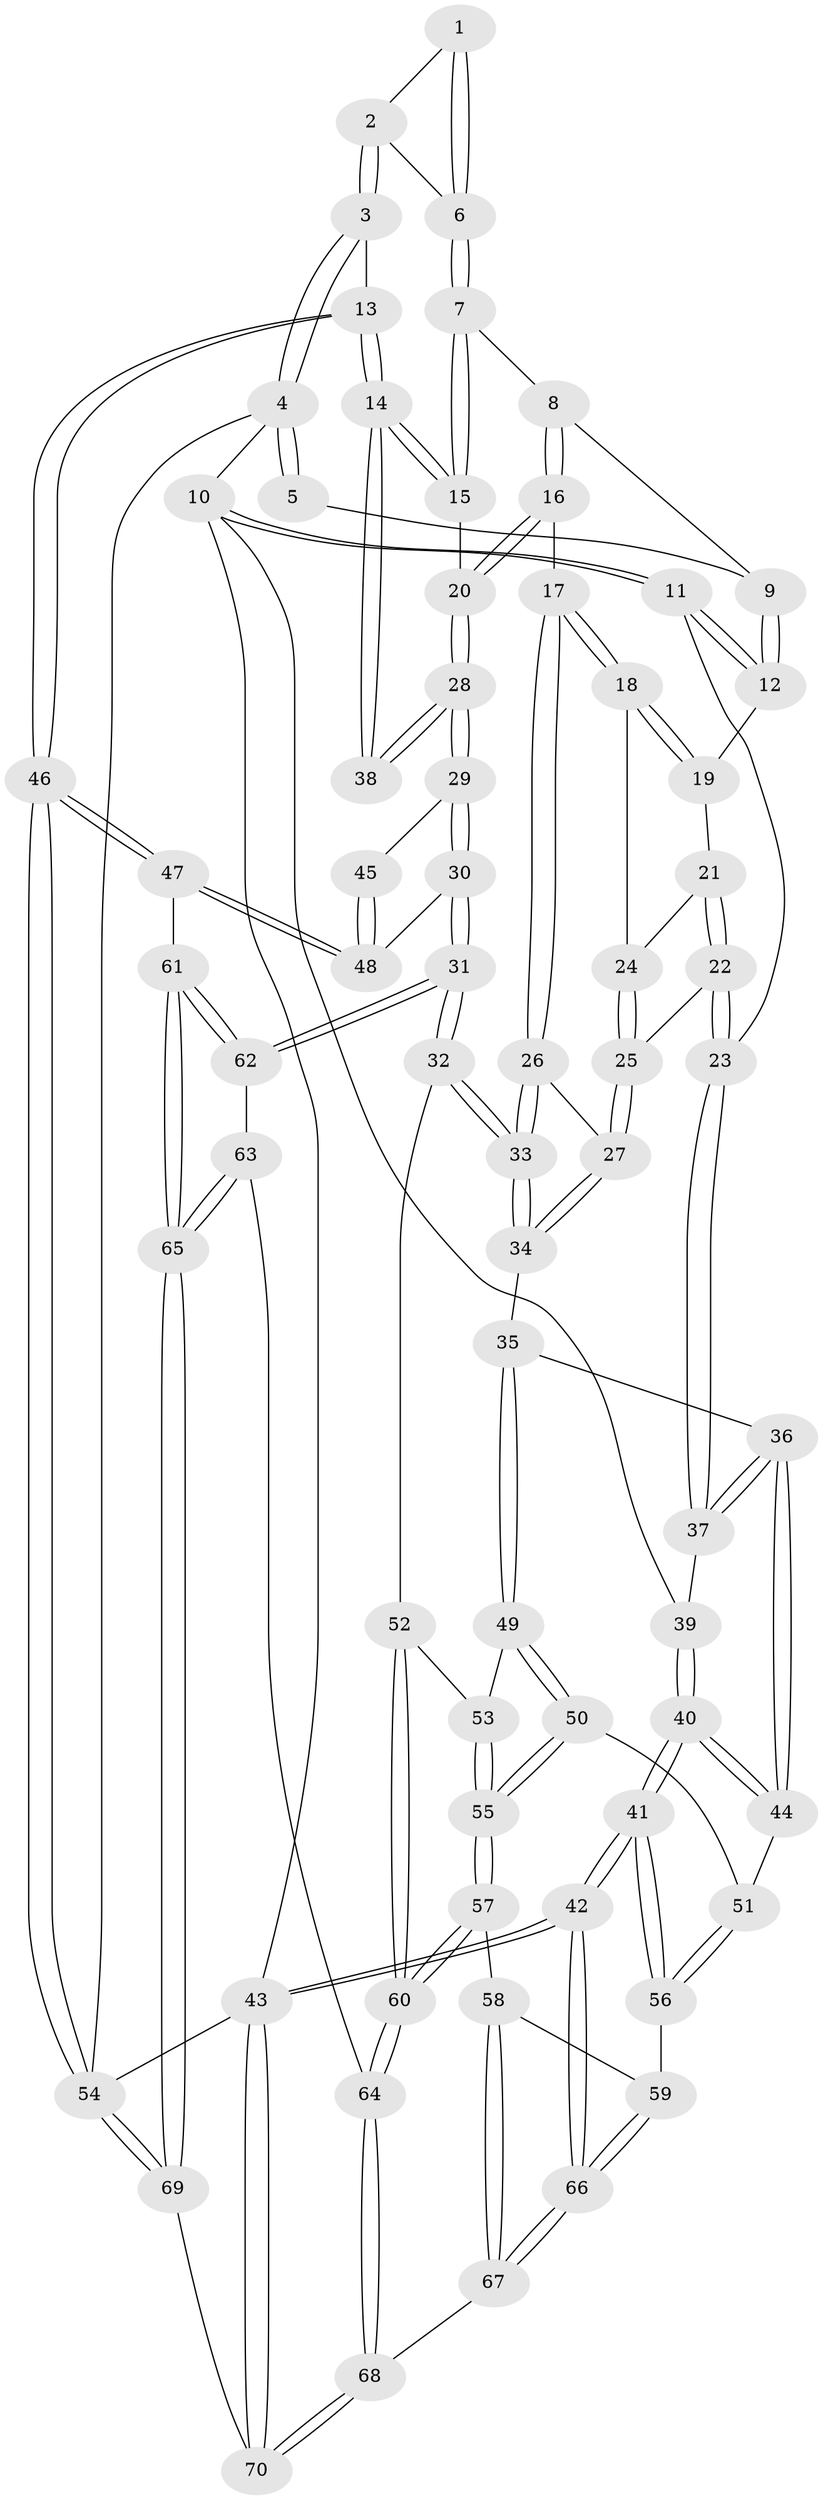 // coarse degree distribution, {3: 0.17073170731707318, 4: 0.43902439024390244, 7: 0.024390243902439025, 5: 0.2926829268292683, 6: 0.04878048780487805, 2: 0.024390243902439025}
// Generated by graph-tools (version 1.1) at 2025/24/03/03/25 07:24:39]
// undirected, 70 vertices, 172 edges
graph export_dot {
graph [start="1"]
  node [color=gray90,style=filled];
  1 [pos="+0.9353262429319862+0"];
  2 [pos="+1+0.06605705376787535"];
  3 [pos="+1+0.06529965698024773"];
  4 [pos="+1+0"];
  5 [pos="+0.8613096268353203+0"];
  6 [pos="+0.9413135193896082+0.09106077239717413"];
  7 [pos="+0.8995862294304849+0.12901460581317703"];
  8 [pos="+0.8045576802945006+0.06950330435990099"];
  9 [pos="+0.7163756469084411+0"];
  10 [pos="+0+0"];
  11 [pos="+0.20975276398894813+0"];
  12 [pos="+0.3904671901563222+0"];
  13 [pos="+1+0.33906276453867995"];
  14 [pos="+1+0.3380177268528885"];
  15 [pos="+0.9117718136494813+0.16757854336437988"];
  16 [pos="+0.6942254954753818+0.227823725357286"];
  17 [pos="+0.6791260829899058+0.22888191113148823"];
  18 [pos="+0.662710985725587+0.21633714908875384"];
  19 [pos="+0.4689528356802596+0"];
  20 [pos="+0.8080105927765711+0.29645738674259414"];
  21 [pos="+0.4885979640443222+0.18938295886437626"];
  22 [pos="+0.4333022640910563+0.2920007981877818"];
  23 [pos="+0.2845256400157429+0.30298736034300866"];
  24 [pos="+0.5163828938668575+0.2612147400305674"];
  25 [pos="+0.5012286763856605+0.3072607445449756"];
  26 [pos="+0.6600557702565656+0.26621170716336917"];
  27 [pos="+0.5194893437671415+0.33425146015093166"];
  28 [pos="+0.8323199654150351+0.34976038274858257"];
  29 [pos="+0.7529030417994612+0.552155894778572"];
  30 [pos="+0.7473844393389975+0.561133365222135"];
  31 [pos="+0.6836993861026799+0.5771417103744739"];
  32 [pos="+0.6581471354394622+0.5665831726613038"];
  33 [pos="+0.6270068055573487+0.5201833727380912"];
  34 [pos="+0.5246849941790204+0.44571449062784185"];
  35 [pos="+0.3275603261571015+0.4360884909404899"];
  36 [pos="+0.27718924444475207+0.401638193704495"];
  37 [pos="+0.27141114390835613+0.37557092101750655"];
  38 [pos="+1+0.35188444742261327"];
  39 [pos="+0+0.32823018197831016"];
  40 [pos="+0+0.600814886722689"];
  41 [pos="+0+0.6999911471070233"];
  42 [pos="+0+1"];
  43 [pos="+0+1"];
  44 [pos="+0.15132149007725285+0.5564937133437129"];
  45 [pos="+1+0.42409402943877444"];
  46 [pos="+1+0.7365688268624775"];
  47 [pos="+1+0.7357594144306284"];
  48 [pos="+0.8699025052101046+0.6244698582818167"];
  49 [pos="+0.3710742662197527+0.5740254598128657"];
  50 [pos="+0.28200841066469495+0.6604382893480183"];
  51 [pos="+0.22975555936690742+0.6587311260927999"];
  52 [pos="+0.5147723760052988+0.635916254640178"];
  53 [pos="+0.4387062193862517+0.6239003551433934"];
  54 [pos="+1+1"];
  55 [pos="+0.35095518013948257+0.7215469993625397"];
  56 [pos="+0.2040388405561418+0.7555026727293389"];
  57 [pos="+0.357503656828932+0.7528370645536979"];
  58 [pos="+0.25053927346144444+0.8179658331500664"];
  59 [pos="+0.22037996738109042+0.8019532994180242"];
  60 [pos="+0.45342437274391645+0.816474050711277"];
  61 [pos="+0.821825890823596+0.9105376076999314"];
  62 [pos="+0.6836227555589234+0.5813709383760235"];
  63 [pos="+0.6271228182835548+0.8006851350754208"];
  64 [pos="+0.47482968980270746+0.8785826304782959"];
  65 [pos="+0.7872346688609162+0.9671297976277774"];
  66 [pos="+0+1"];
  67 [pos="+0.2971544076547839+0.9124875981265069"];
  68 [pos="+0.44879778988427105+0.9864569219829151"];
  69 [pos="+0.7494870521451441+1"];
  70 [pos="+0.5053176331776428+1"];
  1 -- 2;
  1 -- 6;
  1 -- 6;
  2 -- 3;
  2 -- 3;
  2 -- 6;
  3 -- 4;
  3 -- 4;
  3 -- 13;
  4 -- 5;
  4 -- 5;
  4 -- 10;
  4 -- 54;
  5 -- 9;
  6 -- 7;
  6 -- 7;
  7 -- 8;
  7 -- 15;
  7 -- 15;
  8 -- 9;
  8 -- 16;
  8 -- 16;
  9 -- 12;
  9 -- 12;
  10 -- 11;
  10 -- 11;
  10 -- 39;
  10 -- 43;
  11 -- 12;
  11 -- 12;
  11 -- 23;
  12 -- 19;
  13 -- 14;
  13 -- 14;
  13 -- 46;
  13 -- 46;
  14 -- 15;
  14 -- 15;
  14 -- 38;
  14 -- 38;
  15 -- 20;
  16 -- 17;
  16 -- 20;
  16 -- 20;
  17 -- 18;
  17 -- 18;
  17 -- 26;
  17 -- 26;
  18 -- 19;
  18 -- 19;
  18 -- 24;
  19 -- 21;
  20 -- 28;
  20 -- 28;
  21 -- 22;
  21 -- 22;
  21 -- 24;
  22 -- 23;
  22 -- 23;
  22 -- 25;
  23 -- 37;
  23 -- 37;
  24 -- 25;
  24 -- 25;
  25 -- 27;
  25 -- 27;
  26 -- 27;
  26 -- 33;
  26 -- 33;
  27 -- 34;
  27 -- 34;
  28 -- 29;
  28 -- 29;
  28 -- 38;
  28 -- 38;
  29 -- 30;
  29 -- 30;
  29 -- 45;
  30 -- 31;
  30 -- 31;
  30 -- 48;
  31 -- 32;
  31 -- 32;
  31 -- 62;
  31 -- 62;
  32 -- 33;
  32 -- 33;
  32 -- 52;
  33 -- 34;
  33 -- 34;
  34 -- 35;
  35 -- 36;
  35 -- 49;
  35 -- 49;
  36 -- 37;
  36 -- 37;
  36 -- 44;
  36 -- 44;
  37 -- 39;
  39 -- 40;
  39 -- 40;
  40 -- 41;
  40 -- 41;
  40 -- 44;
  40 -- 44;
  41 -- 42;
  41 -- 42;
  41 -- 56;
  41 -- 56;
  42 -- 43;
  42 -- 43;
  42 -- 66;
  42 -- 66;
  43 -- 70;
  43 -- 70;
  43 -- 54;
  44 -- 51;
  45 -- 48;
  45 -- 48;
  46 -- 47;
  46 -- 47;
  46 -- 54;
  46 -- 54;
  47 -- 48;
  47 -- 48;
  47 -- 61;
  49 -- 50;
  49 -- 50;
  49 -- 53;
  50 -- 51;
  50 -- 55;
  50 -- 55;
  51 -- 56;
  51 -- 56;
  52 -- 53;
  52 -- 60;
  52 -- 60;
  53 -- 55;
  53 -- 55;
  54 -- 69;
  54 -- 69;
  55 -- 57;
  55 -- 57;
  56 -- 59;
  57 -- 58;
  57 -- 60;
  57 -- 60;
  58 -- 59;
  58 -- 67;
  58 -- 67;
  59 -- 66;
  59 -- 66;
  60 -- 64;
  60 -- 64;
  61 -- 62;
  61 -- 62;
  61 -- 65;
  61 -- 65;
  62 -- 63;
  63 -- 64;
  63 -- 65;
  63 -- 65;
  64 -- 68;
  64 -- 68;
  65 -- 69;
  65 -- 69;
  66 -- 67;
  66 -- 67;
  67 -- 68;
  68 -- 70;
  68 -- 70;
  69 -- 70;
}
